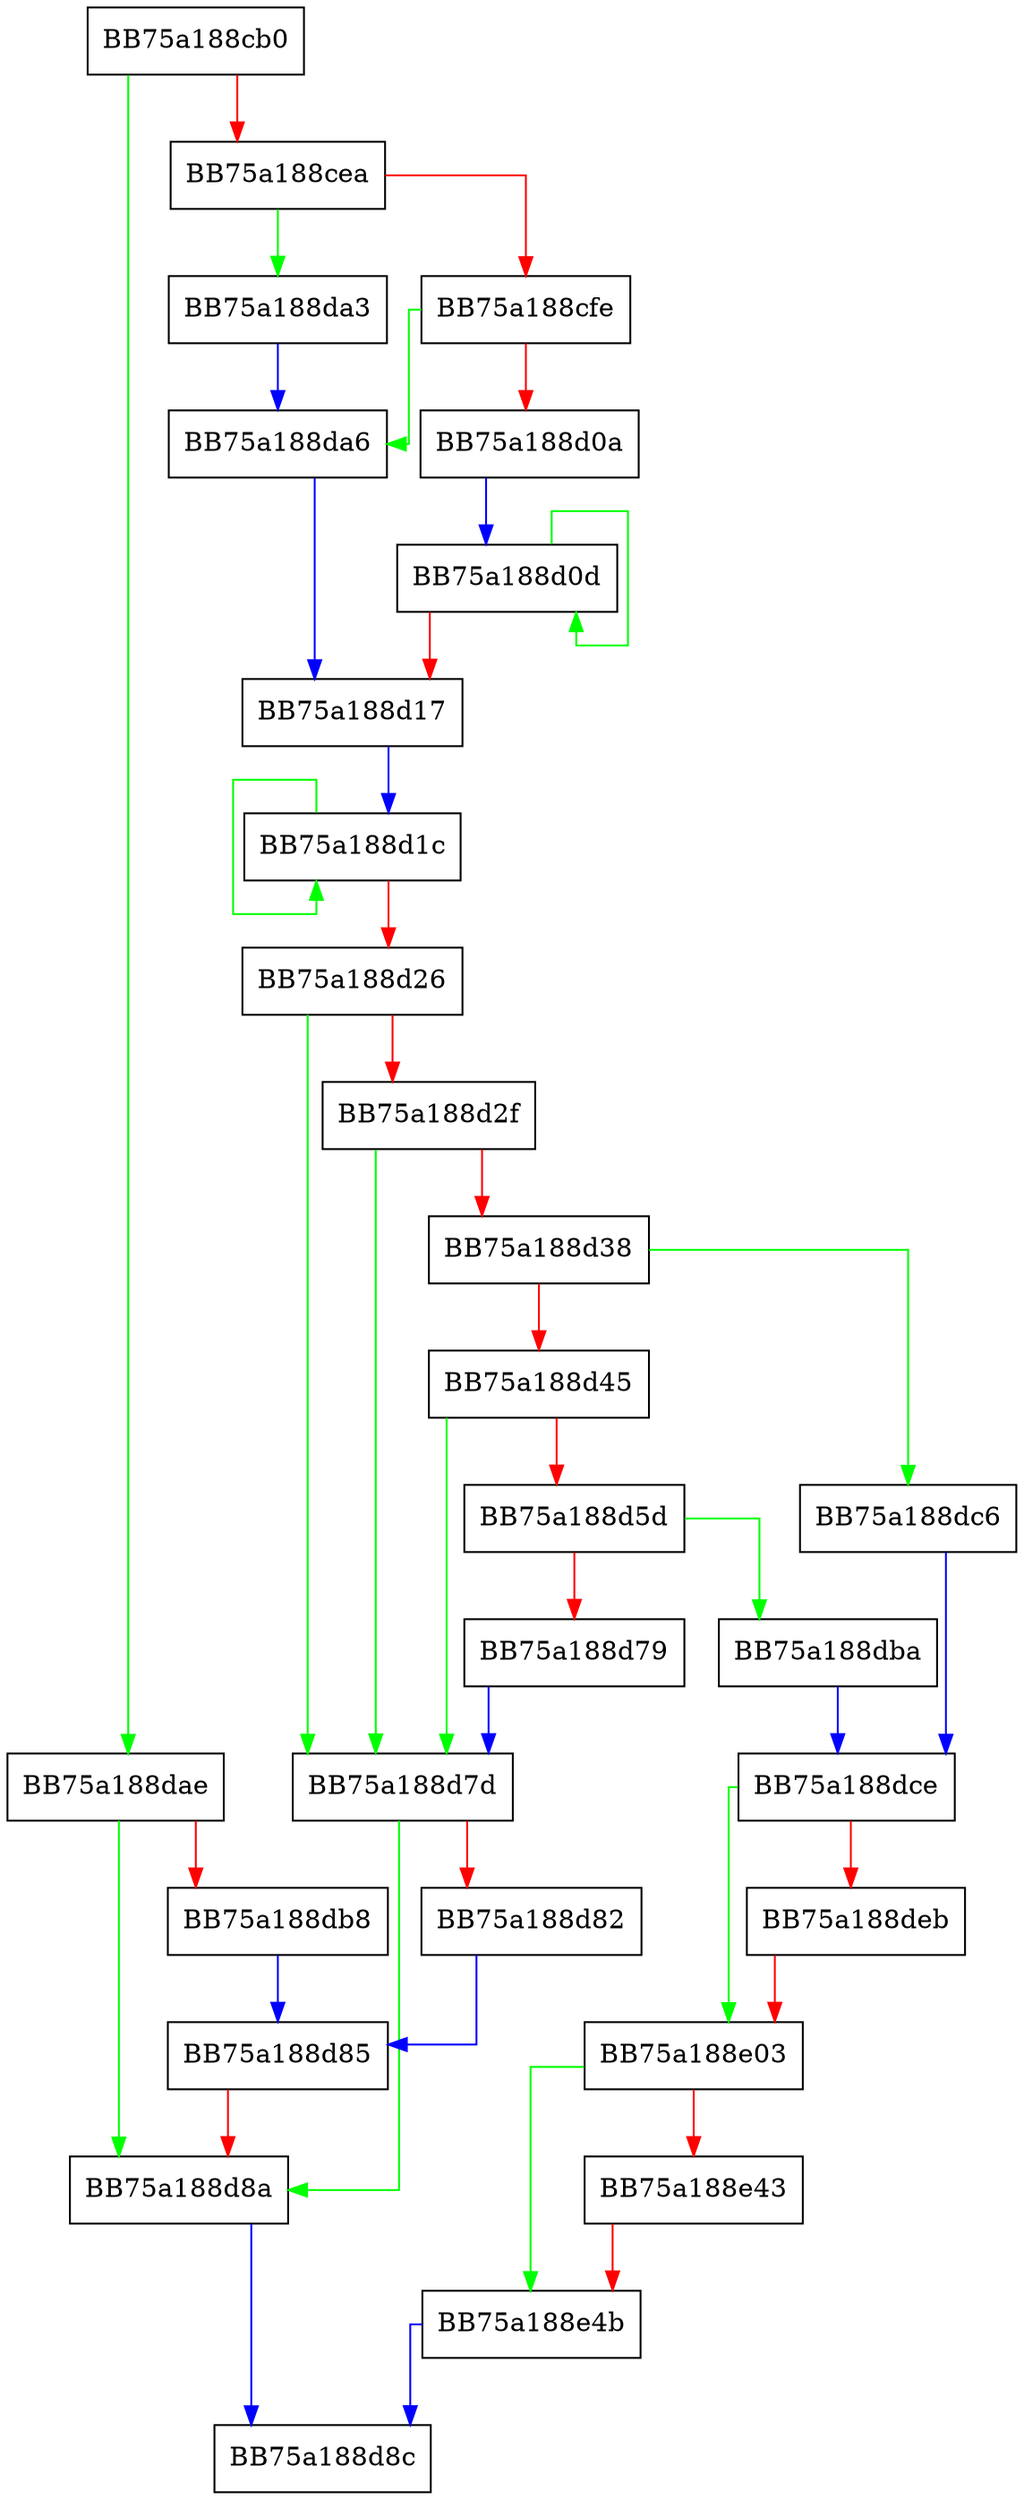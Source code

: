 digraph get_expanded_path {
  node [shape="box"];
  graph [splines=ortho];
  BB75a188cb0 -> BB75a188dae [color="green"];
  BB75a188cb0 -> BB75a188cea [color="red"];
  BB75a188cea -> BB75a188da3 [color="green"];
  BB75a188cea -> BB75a188cfe [color="red"];
  BB75a188cfe -> BB75a188da6 [color="green"];
  BB75a188cfe -> BB75a188d0a [color="red"];
  BB75a188d0a -> BB75a188d0d [color="blue"];
  BB75a188d0d -> BB75a188d0d [color="green"];
  BB75a188d0d -> BB75a188d17 [color="red"];
  BB75a188d17 -> BB75a188d1c [color="blue"];
  BB75a188d1c -> BB75a188d1c [color="green"];
  BB75a188d1c -> BB75a188d26 [color="red"];
  BB75a188d26 -> BB75a188d7d [color="green"];
  BB75a188d26 -> BB75a188d2f [color="red"];
  BB75a188d2f -> BB75a188d7d [color="green"];
  BB75a188d2f -> BB75a188d38 [color="red"];
  BB75a188d38 -> BB75a188dc6 [color="green"];
  BB75a188d38 -> BB75a188d45 [color="red"];
  BB75a188d45 -> BB75a188d7d [color="green"];
  BB75a188d45 -> BB75a188d5d [color="red"];
  BB75a188d5d -> BB75a188dba [color="green"];
  BB75a188d5d -> BB75a188d79 [color="red"];
  BB75a188d79 -> BB75a188d7d [color="blue"];
  BB75a188d7d -> BB75a188d8a [color="green"];
  BB75a188d7d -> BB75a188d82 [color="red"];
  BB75a188d82 -> BB75a188d85 [color="blue"];
  BB75a188d85 -> BB75a188d8a [color="red"];
  BB75a188d8a -> BB75a188d8c [color="blue"];
  BB75a188da3 -> BB75a188da6 [color="blue"];
  BB75a188da6 -> BB75a188d17 [color="blue"];
  BB75a188dae -> BB75a188d8a [color="green"];
  BB75a188dae -> BB75a188db8 [color="red"];
  BB75a188db8 -> BB75a188d85 [color="blue"];
  BB75a188dba -> BB75a188dce [color="blue"];
  BB75a188dc6 -> BB75a188dce [color="blue"];
  BB75a188dce -> BB75a188e03 [color="green"];
  BB75a188dce -> BB75a188deb [color="red"];
  BB75a188deb -> BB75a188e03 [color="red"];
  BB75a188e03 -> BB75a188e4b [color="green"];
  BB75a188e03 -> BB75a188e43 [color="red"];
  BB75a188e43 -> BB75a188e4b [color="red"];
  BB75a188e4b -> BB75a188d8c [color="blue"];
}